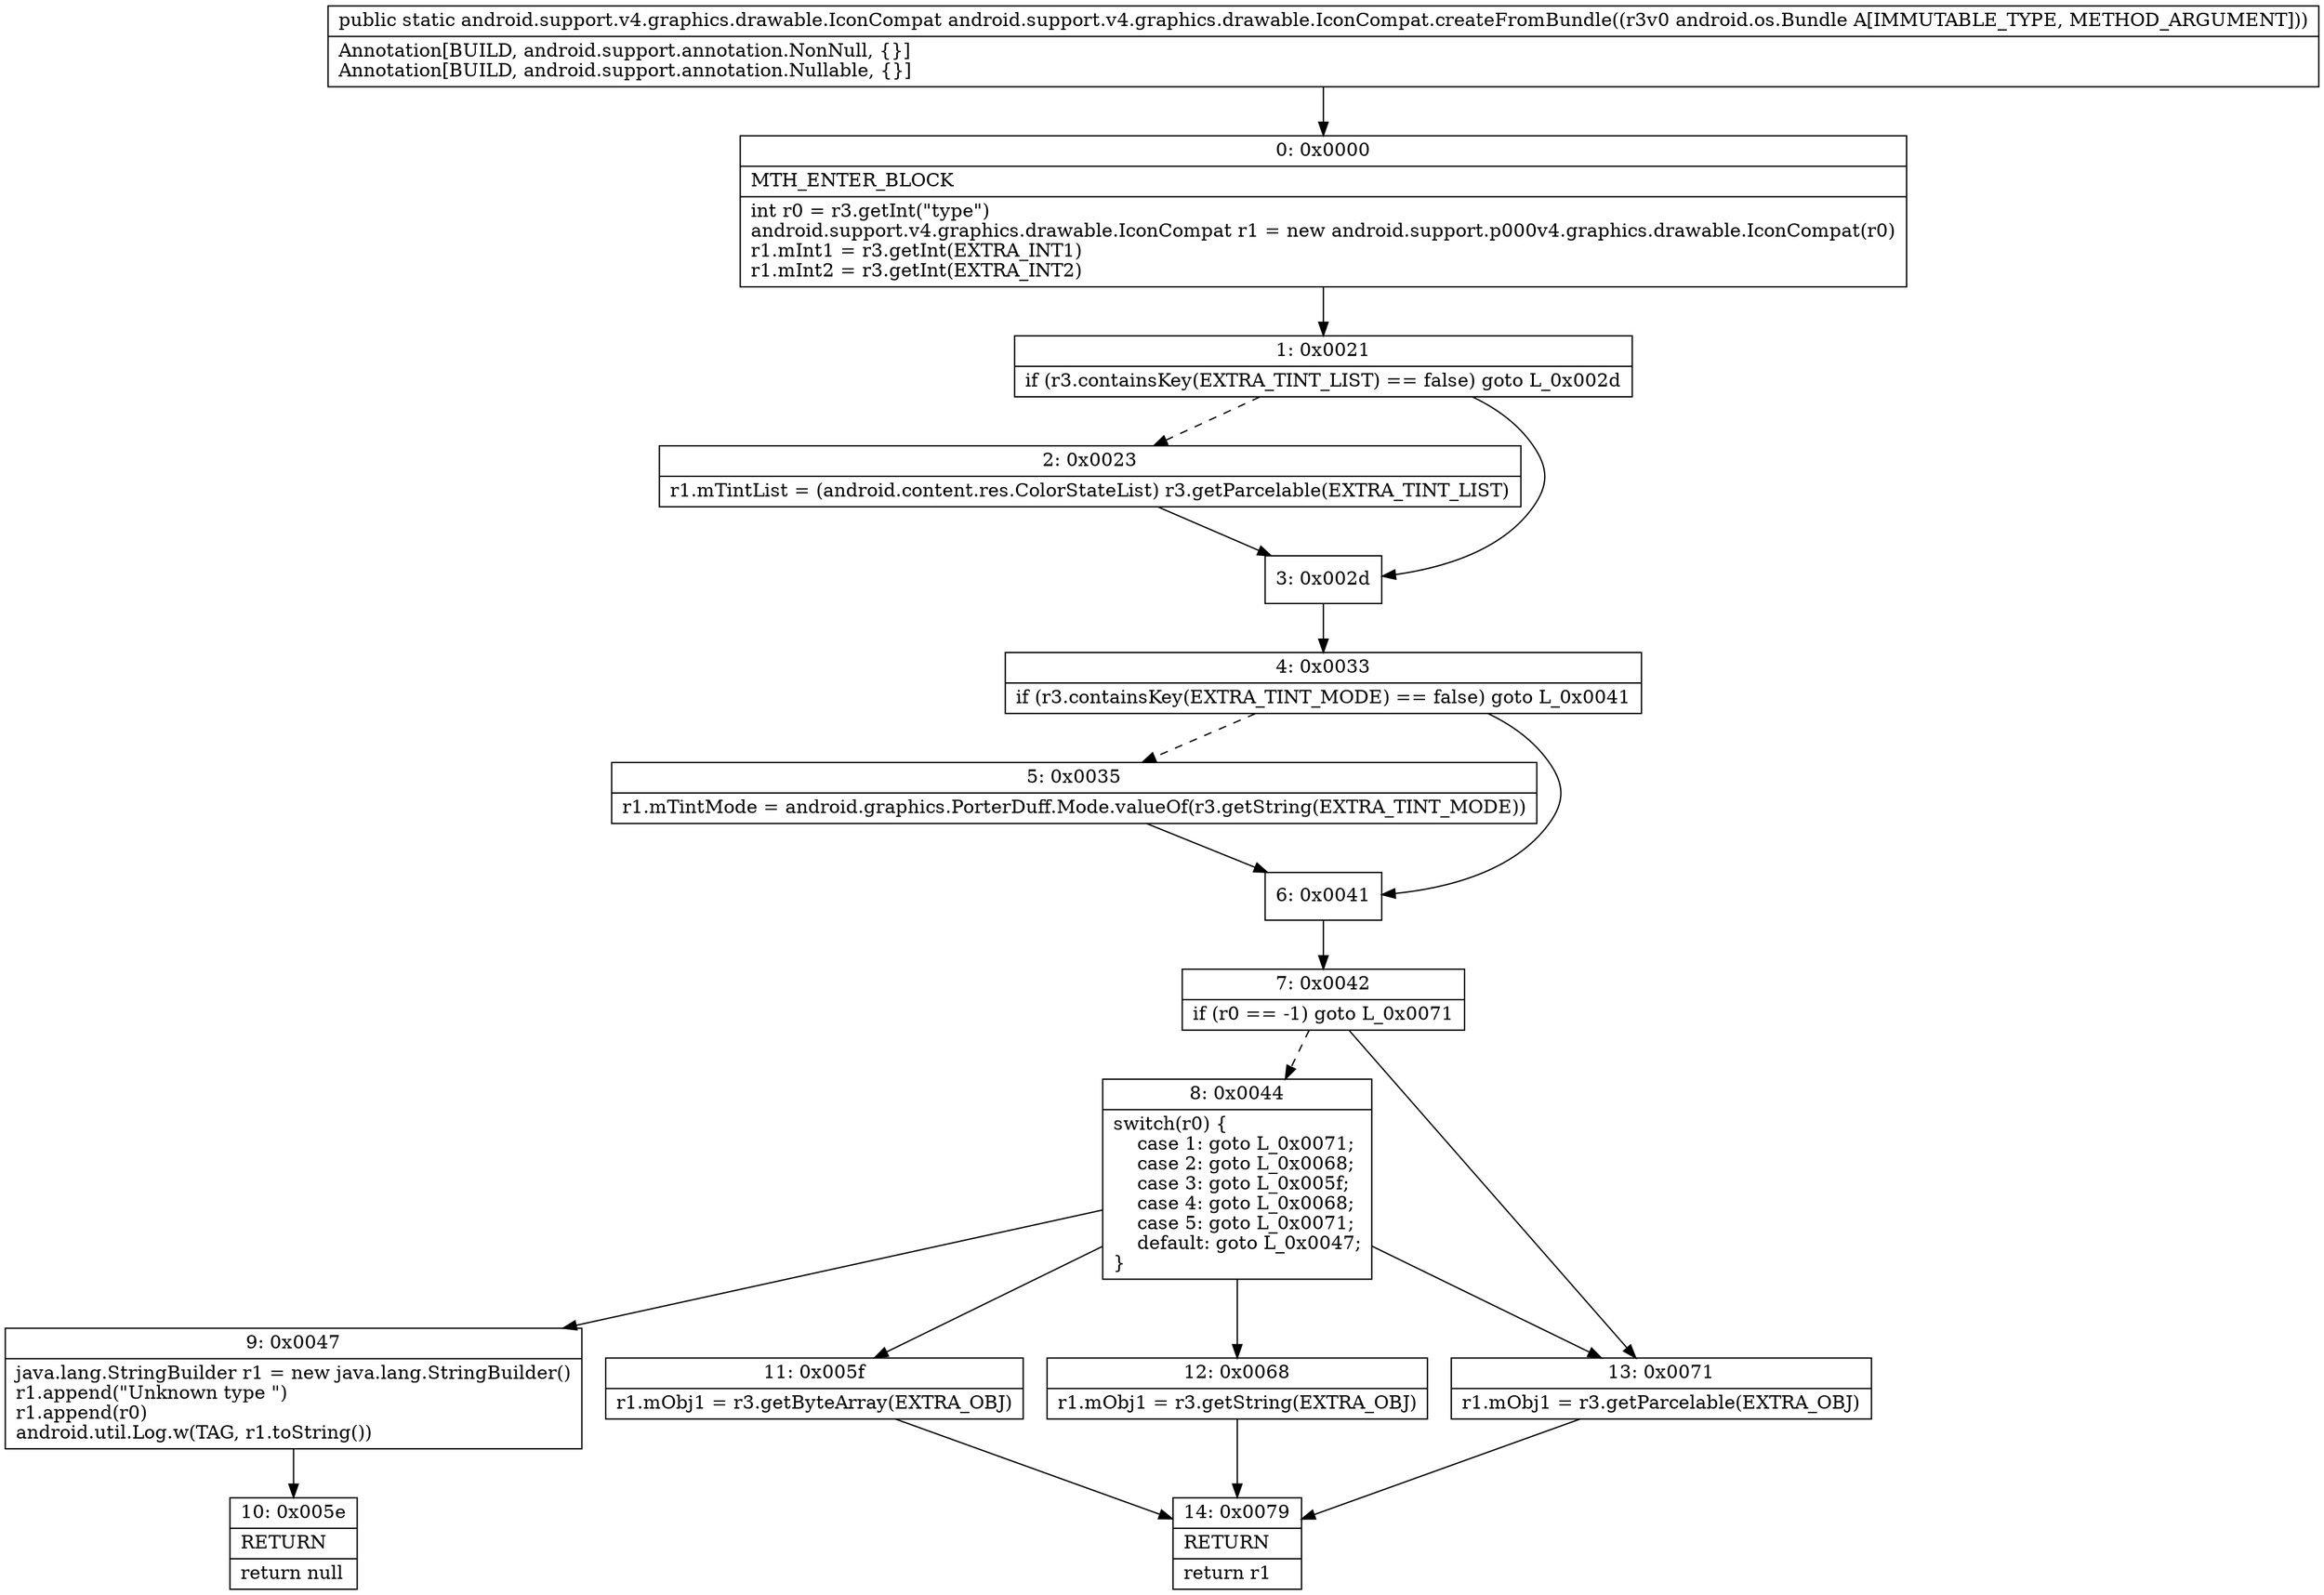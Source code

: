 digraph "CFG forandroid.support.v4.graphics.drawable.IconCompat.createFromBundle(Landroid\/os\/Bundle;)Landroid\/support\/v4\/graphics\/drawable\/IconCompat;" {
Node_0 [shape=record,label="{0\:\ 0x0000|MTH_ENTER_BLOCK\l|int r0 = r3.getInt(\"type\")\landroid.support.v4.graphics.drawable.IconCompat r1 = new android.support.p000v4.graphics.drawable.IconCompat(r0)\lr1.mInt1 = r3.getInt(EXTRA_INT1)\lr1.mInt2 = r3.getInt(EXTRA_INT2)\l}"];
Node_1 [shape=record,label="{1\:\ 0x0021|if (r3.containsKey(EXTRA_TINT_LIST) == false) goto L_0x002d\l}"];
Node_2 [shape=record,label="{2\:\ 0x0023|r1.mTintList = (android.content.res.ColorStateList) r3.getParcelable(EXTRA_TINT_LIST)\l}"];
Node_3 [shape=record,label="{3\:\ 0x002d}"];
Node_4 [shape=record,label="{4\:\ 0x0033|if (r3.containsKey(EXTRA_TINT_MODE) == false) goto L_0x0041\l}"];
Node_5 [shape=record,label="{5\:\ 0x0035|r1.mTintMode = android.graphics.PorterDuff.Mode.valueOf(r3.getString(EXTRA_TINT_MODE))\l}"];
Node_6 [shape=record,label="{6\:\ 0x0041}"];
Node_7 [shape=record,label="{7\:\ 0x0042|if (r0 == \-1) goto L_0x0071\l}"];
Node_8 [shape=record,label="{8\:\ 0x0044|switch(r0) \{\l    case 1: goto L_0x0071;\l    case 2: goto L_0x0068;\l    case 3: goto L_0x005f;\l    case 4: goto L_0x0068;\l    case 5: goto L_0x0071;\l    default: goto L_0x0047;\l\}\l}"];
Node_9 [shape=record,label="{9\:\ 0x0047|java.lang.StringBuilder r1 = new java.lang.StringBuilder()\lr1.append(\"Unknown type \")\lr1.append(r0)\landroid.util.Log.w(TAG, r1.toString())\l}"];
Node_10 [shape=record,label="{10\:\ 0x005e|RETURN\l|return null\l}"];
Node_11 [shape=record,label="{11\:\ 0x005f|r1.mObj1 = r3.getByteArray(EXTRA_OBJ)\l}"];
Node_12 [shape=record,label="{12\:\ 0x0068|r1.mObj1 = r3.getString(EXTRA_OBJ)\l}"];
Node_13 [shape=record,label="{13\:\ 0x0071|r1.mObj1 = r3.getParcelable(EXTRA_OBJ)\l}"];
Node_14 [shape=record,label="{14\:\ 0x0079|RETURN\l|return r1\l}"];
MethodNode[shape=record,label="{public static android.support.v4.graphics.drawable.IconCompat android.support.v4.graphics.drawable.IconCompat.createFromBundle((r3v0 android.os.Bundle A[IMMUTABLE_TYPE, METHOD_ARGUMENT]))  | Annotation[BUILD, android.support.annotation.NonNull, \{\}]\lAnnotation[BUILD, android.support.annotation.Nullable, \{\}]\l}"];
MethodNode -> Node_0;
Node_0 -> Node_1;
Node_1 -> Node_2[style=dashed];
Node_1 -> Node_3;
Node_2 -> Node_3;
Node_3 -> Node_4;
Node_4 -> Node_5[style=dashed];
Node_4 -> Node_6;
Node_5 -> Node_6;
Node_6 -> Node_7;
Node_7 -> Node_8[style=dashed];
Node_7 -> Node_13;
Node_8 -> Node_9;
Node_8 -> Node_11;
Node_8 -> Node_12;
Node_8 -> Node_13;
Node_9 -> Node_10;
Node_11 -> Node_14;
Node_12 -> Node_14;
Node_13 -> Node_14;
}

